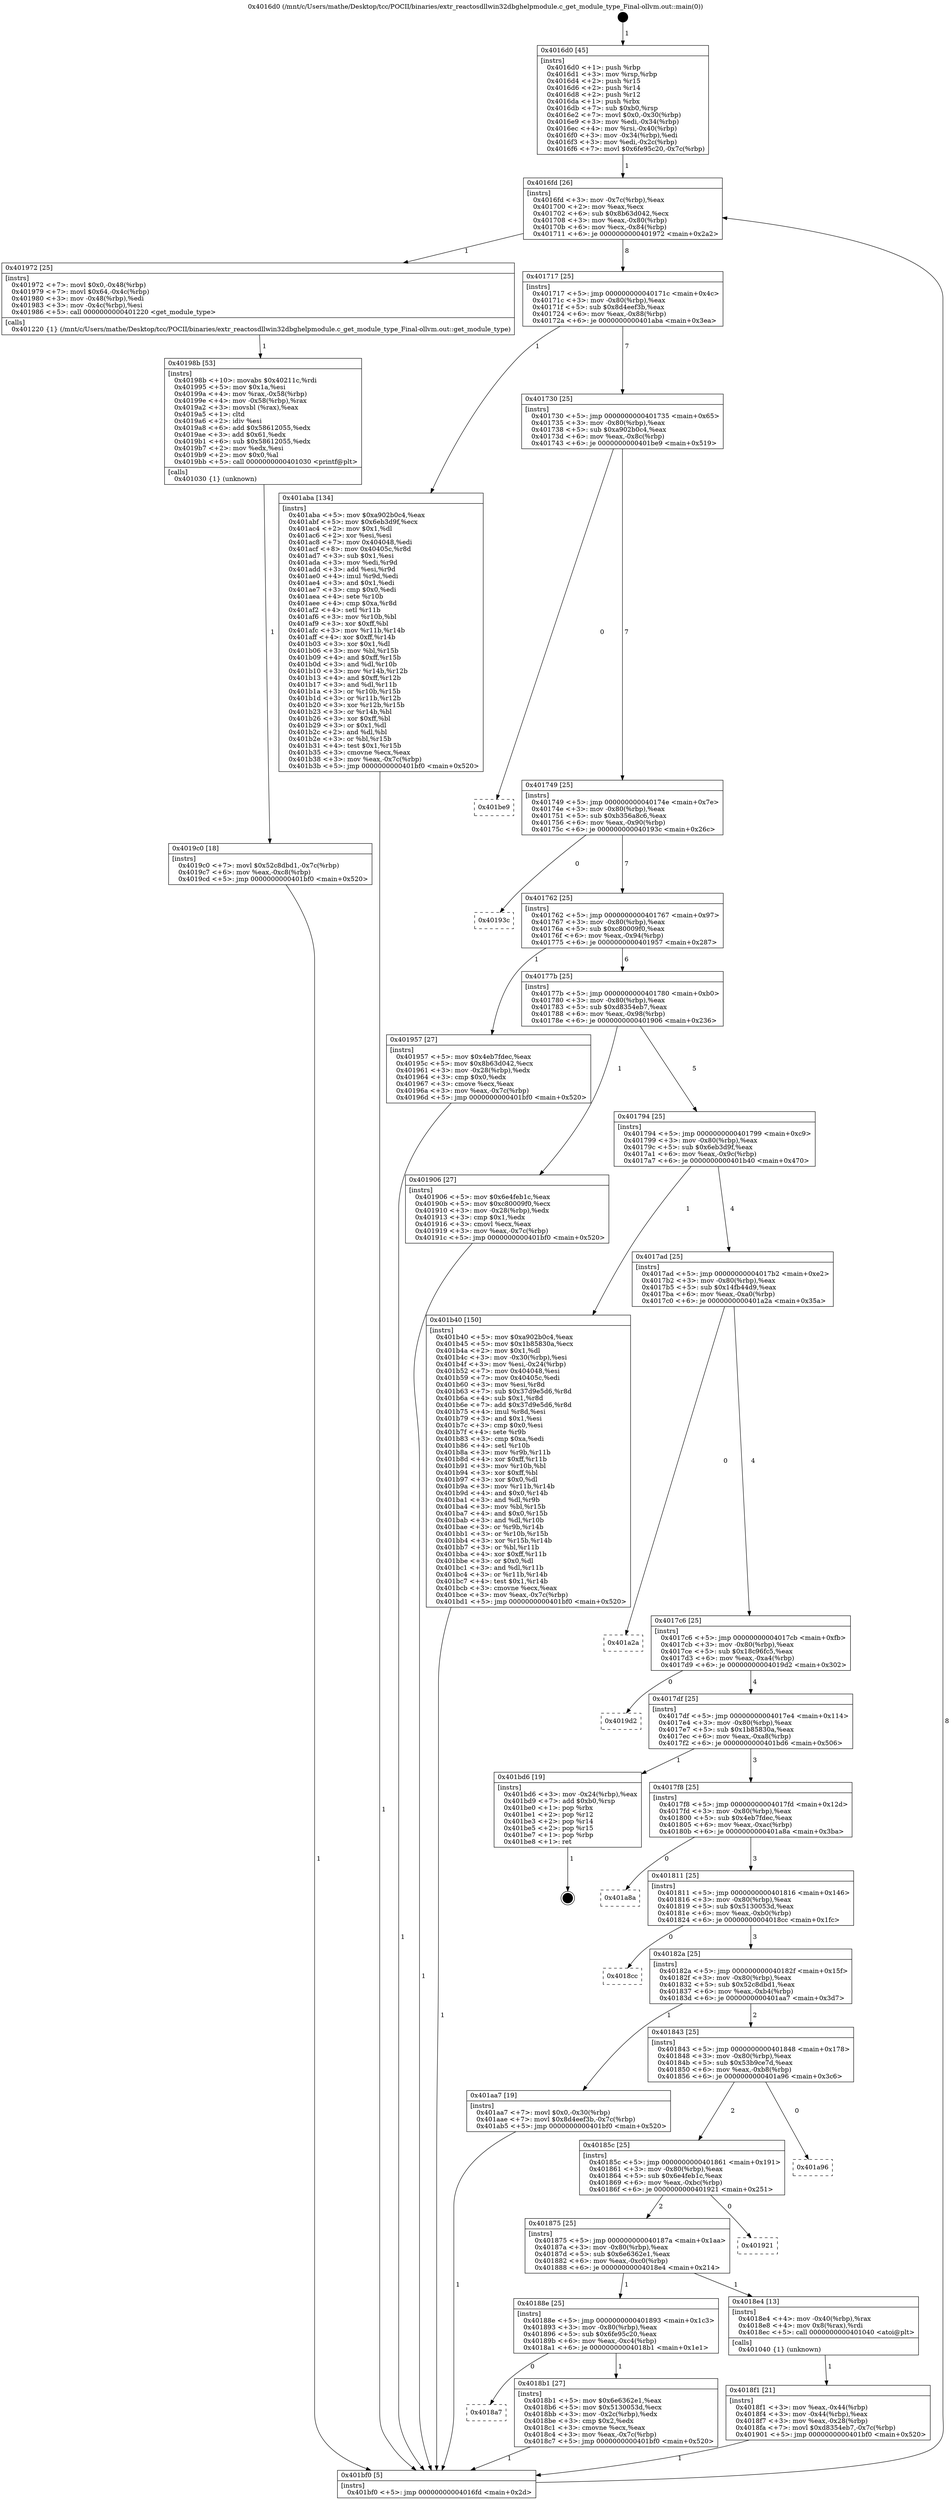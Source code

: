 digraph "0x4016d0" {
  label = "0x4016d0 (/mnt/c/Users/mathe/Desktop/tcc/POCII/binaries/extr_reactosdllwin32dbghelpmodule.c_get_module_type_Final-ollvm.out::main(0))"
  labelloc = "t"
  node[shape=record]

  Entry [label="",width=0.3,height=0.3,shape=circle,fillcolor=black,style=filled]
  "0x4016fd" [label="{
     0x4016fd [26]\l
     | [instrs]\l
     &nbsp;&nbsp;0x4016fd \<+3\>: mov -0x7c(%rbp),%eax\l
     &nbsp;&nbsp;0x401700 \<+2\>: mov %eax,%ecx\l
     &nbsp;&nbsp;0x401702 \<+6\>: sub $0x8b63d042,%ecx\l
     &nbsp;&nbsp;0x401708 \<+3\>: mov %eax,-0x80(%rbp)\l
     &nbsp;&nbsp;0x40170b \<+6\>: mov %ecx,-0x84(%rbp)\l
     &nbsp;&nbsp;0x401711 \<+6\>: je 0000000000401972 \<main+0x2a2\>\l
  }"]
  "0x401972" [label="{
     0x401972 [25]\l
     | [instrs]\l
     &nbsp;&nbsp;0x401972 \<+7\>: movl $0x0,-0x48(%rbp)\l
     &nbsp;&nbsp;0x401979 \<+7\>: movl $0x64,-0x4c(%rbp)\l
     &nbsp;&nbsp;0x401980 \<+3\>: mov -0x48(%rbp),%edi\l
     &nbsp;&nbsp;0x401983 \<+3\>: mov -0x4c(%rbp),%esi\l
     &nbsp;&nbsp;0x401986 \<+5\>: call 0000000000401220 \<get_module_type\>\l
     | [calls]\l
     &nbsp;&nbsp;0x401220 \{1\} (/mnt/c/Users/mathe/Desktop/tcc/POCII/binaries/extr_reactosdllwin32dbghelpmodule.c_get_module_type_Final-ollvm.out::get_module_type)\l
  }"]
  "0x401717" [label="{
     0x401717 [25]\l
     | [instrs]\l
     &nbsp;&nbsp;0x401717 \<+5\>: jmp 000000000040171c \<main+0x4c\>\l
     &nbsp;&nbsp;0x40171c \<+3\>: mov -0x80(%rbp),%eax\l
     &nbsp;&nbsp;0x40171f \<+5\>: sub $0x8d4eef3b,%eax\l
     &nbsp;&nbsp;0x401724 \<+6\>: mov %eax,-0x88(%rbp)\l
     &nbsp;&nbsp;0x40172a \<+6\>: je 0000000000401aba \<main+0x3ea\>\l
  }"]
  Exit [label="",width=0.3,height=0.3,shape=circle,fillcolor=black,style=filled,peripheries=2]
  "0x401aba" [label="{
     0x401aba [134]\l
     | [instrs]\l
     &nbsp;&nbsp;0x401aba \<+5\>: mov $0xa902b0c4,%eax\l
     &nbsp;&nbsp;0x401abf \<+5\>: mov $0x6eb3d9f,%ecx\l
     &nbsp;&nbsp;0x401ac4 \<+2\>: mov $0x1,%dl\l
     &nbsp;&nbsp;0x401ac6 \<+2\>: xor %esi,%esi\l
     &nbsp;&nbsp;0x401ac8 \<+7\>: mov 0x404048,%edi\l
     &nbsp;&nbsp;0x401acf \<+8\>: mov 0x40405c,%r8d\l
     &nbsp;&nbsp;0x401ad7 \<+3\>: sub $0x1,%esi\l
     &nbsp;&nbsp;0x401ada \<+3\>: mov %edi,%r9d\l
     &nbsp;&nbsp;0x401add \<+3\>: add %esi,%r9d\l
     &nbsp;&nbsp;0x401ae0 \<+4\>: imul %r9d,%edi\l
     &nbsp;&nbsp;0x401ae4 \<+3\>: and $0x1,%edi\l
     &nbsp;&nbsp;0x401ae7 \<+3\>: cmp $0x0,%edi\l
     &nbsp;&nbsp;0x401aea \<+4\>: sete %r10b\l
     &nbsp;&nbsp;0x401aee \<+4\>: cmp $0xa,%r8d\l
     &nbsp;&nbsp;0x401af2 \<+4\>: setl %r11b\l
     &nbsp;&nbsp;0x401af6 \<+3\>: mov %r10b,%bl\l
     &nbsp;&nbsp;0x401af9 \<+3\>: xor $0xff,%bl\l
     &nbsp;&nbsp;0x401afc \<+3\>: mov %r11b,%r14b\l
     &nbsp;&nbsp;0x401aff \<+4\>: xor $0xff,%r14b\l
     &nbsp;&nbsp;0x401b03 \<+3\>: xor $0x1,%dl\l
     &nbsp;&nbsp;0x401b06 \<+3\>: mov %bl,%r15b\l
     &nbsp;&nbsp;0x401b09 \<+4\>: and $0xff,%r15b\l
     &nbsp;&nbsp;0x401b0d \<+3\>: and %dl,%r10b\l
     &nbsp;&nbsp;0x401b10 \<+3\>: mov %r14b,%r12b\l
     &nbsp;&nbsp;0x401b13 \<+4\>: and $0xff,%r12b\l
     &nbsp;&nbsp;0x401b17 \<+3\>: and %dl,%r11b\l
     &nbsp;&nbsp;0x401b1a \<+3\>: or %r10b,%r15b\l
     &nbsp;&nbsp;0x401b1d \<+3\>: or %r11b,%r12b\l
     &nbsp;&nbsp;0x401b20 \<+3\>: xor %r12b,%r15b\l
     &nbsp;&nbsp;0x401b23 \<+3\>: or %r14b,%bl\l
     &nbsp;&nbsp;0x401b26 \<+3\>: xor $0xff,%bl\l
     &nbsp;&nbsp;0x401b29 \<+3\>: or $0x1,%dl\l
     &nbsp;&nbsp;0x401b2c \<+2\>: and %dl,%bl\l
     &nbsp;&nbsp;0x401b2e \<+3\>: or %bl,%r15b\l
     &nbsp;&nbsp;0x401b31 \<+4\>: test $0x1,%r15b\l
     &nbsp;&nbsp;0x401b35 \<+3\>: cmovne %ecx,%eax\l
     &nbsp;&nbsp;0x401b38 \<+3\>: mov %eax,-0x7c(%rbp)\l
     &nbsp;&nbsp;0x401b3b \<+5\>: jmp 0000000000401bf0 \<main+0x520\>\l
  }"]
  "0x401730" [label="{
     0x401730 [25]\l
     | [instrs]\l
     &nbsp;&nbsp;0x401730 \<+5\>: jmp 0000000000401735 \<main+0x65\>\l
     &nbsp;&nbsp;0x401735 \<+3\>: mov -0x80(%rbp),%eax\l
     &nbsp;&nbsp;0x401738 \<+5\>: sub $0xa902b0c4,%eax\l
     &nbsp;&nbsp;0x40173d \<+6\>: mov %eax,-0x8c(%rbp)\l
     &nbsp;&nbsp;0x401743 \<+6\>: je 0000000000401be9 \<main+0x519\>\l
  }"]
  "0x4019c0" [label="{
     0x4019c0 [18]\l
     | [instrs]\l
     &nbsp;&nbsp;0x4019c0 \<+7\>: movl $0x52c8dbd1,-0x7c(%rbp)\l
     &nbsp;&nbsp;0x4019c7 \<+6\>: mov %eax,-0xc8(%rbp)\l
     &nbsp;&nbsp;0x4019cd \<+5\>: jmp 0000000000401bf0 \<main+0x520\>\l
  }"]
  "0x401be9" [label="{
     0x401be9\l
  }", style=dashed]
  "0x401749" [label="{
     0x401749 [25]\l
     | [instrs]\l
     &nbsp;&nbsp;0x401749 \<+5\>: jmp 000000000040174e \<main+0x7e\>\l
     &nbsp;&nbsp;0x40174e \<+3\>: mov -0x80(%rbp),%eax\l
     &nbsp;&nbsp;0x401751 \<+5\>: sub $0xb356a8c6,%eax\l
     &nbsp;&nbsp;0x401756 \<+6\>: mov %eax,-0x90(%rbp)\l
     &nbsp;&nbsp;0x40175c \<+6\>: je 000000000040193c \<main+0x26c\>\l
  }"]
  "0x40198b" [label="{
     0x40198b [53]\l
     | [instrs]\l
     &nbsp;&nbsp;0x40198b \<+10\>: movabs $0x40211c,%rdi\l
     &nbsp;&nbsp;0x401995 \<+5\>: mov $0x1a,%esi\l
     &nbsp;&nbsp;0x40199a \<+4\>: mov %rax,-0x58(%rbp)\l
     &nbsp;&nbsp;0x40199e \<+4\>: mov -0x58(%rbp),%rax\l
     &nbsp;&nbsp;0x4019a2 \<+3\>: movsbl (%rax),%eax\l
     &nbsp;&nbsp;0x4019a5 \<+1\>: cltd\l
     &nbsp;&nbsp;0x4019a6 \<+2\>: idiv %esi\l
     &nbsp;&nbsp;0x4019a8 \<+6\>: add $0x58612055,%edx\l
     &nbsp;&nbsp;0x4019ae \<+3\>: add $0x61,%edx\l
     &nbsp;&nbsp;0x4019b1 \<+6\>: sub $0x58612055,%edx\l
     &nbsp;&nbsp;0x4019b7 \<+2\>: mov %edx,%esi\l
     &nbsp;&nbsp;0x4019b9 \<+2\>: mov $0x0,%al\l
     &nbsp;&nbsp;0x4019bb \<+5\>: call 0000000000401030 \<printf@plt\>\l
     | [calls]\l
     &nbsp;&nbsp;0x401030 \{1\} (unknown)\l
  }"]
  "0x40193c" [label="{
     0x40193c\l
  }", style=dashed]
  "0x401762" [label="{
     0x401762 [25]\l
     | [instrs]\l
     &nbsp;&nbsp;0x401762 \<+5\>: jmp 0000000000401767 \<main+0x97\>\l
     &nbsp;&nbsp;0x401767 \<+3\>: mov -0x80(%rbp),%eax\l
     &nbsp;&nbsp;0x40176a \<+5\>: sub $0xc80009f0,%eax\l
     &nbsp;&nbsp;0x40176f \<+6\>: mov %eax,-0x94(%rbp)\l
     &nbsp;&nbsp;0x401775 \<+6\>: je 0000000000401957 \<main+0x287\>\l
  }"]
  "0x4018f1" [label="{
     0x4018f1 [21]\l
     | [instrs]\l
     &nbsp;&nbsp;0x4018f1 \<+3\>: mov %eax,-0x44(%rbp)\l
     &nbsp;&nbsp;0x4018f4 \<+3\>: mov -0x44(%rbp),%eax\l
     &nbsp;&nbsp;0x4018f7 \<+3\>: mov %eax,-0x28(%rbp)\l
     &nbsp;&nbsp;0x4018fa \<+7\>: movl $0xd8354eb7,-0x7c(%rbp)\l
     &nbsp;&nbsp;0x401901 \<+5\>: jmp 0000000000401bf0 \<main+0x520\>\l
  }"]
  "0x401957" [label="{
     0x401957 [27]\l
     | [instrs]\l
     &nbsp;&nbsp;0x401957 \<+5\>: mov $0x4eb7fdec,%eax\l
     &nbsp;&nbsp;0x40195c \<+5\>: mov $0x8b63d042,%ecx\l
     &nbsp;&nbsp;0x401961 \<+3\>: mov -0x28(%rbp),%edx\l
     &nbsp;&nbsp;0x401964 \<+3\>: cmp $0x0,%edx\l
     &nbsp;&nbsp;0x401967 \<+3\>: cmove %ecx,%eax\l
     &nbsp;&nbsp;0x40196a \<+3\>: mov %eax,-0x7c(%rbp)\l
     &nbsp;&nbsp;0x40196d \<+5\>: jmp 0000000000401bf0 \<main+0x520\>\l
  }"]
  "0x40177b" [label="{
     0x40177b [25]\l
     | [instrs]\l
     &nbsp;&nbsp;0x40177b \<+5\>: jmp 0000000000401780 \<main+0xb0\>\l
     &nbsp;&nbsp;0x401780 \<+3\>: mov -0x80(%rbp),%eax\l
     &nbsp;&nbsp;0x401783 \<+5\>: sub $0xd8354eb7,%eax\l
     &nbsp;&nbsp;0x401788 \<+6\>: mov %eax,-0x98(%rbp)\l
     &nbsp;&nbsp;0x40178e \<+6\>: je 0000000000401906 \<main+0x236\>\l
  }"]
  "0x4016d0" [label="{
     0x4016d0 [45]\l
     | [instrs]\l
     &nbsp;&nbsp;0x4016d0 \<+1\>: push %rbp\l
     &nbsp;&nbsp;0x4016d1 \<+3\>: mov %rsp,%rbp\l
     &nbsp;&nbsp;0x4016d4 \<+2\>: push %r15\l
     &nbsp;&nbsp;0x4016d6 \<+2\>: push %r14\l
     &nbsp;&nbsp;0x4016d8 \<+2\>: push %r12\l
     &nbsp;&nbsp;0x4016da \<+1\>: push %rbx\l
     &nbsp;&nbsp;0x4016db \<+7\>: sub $0xb0,%rsp\l
     &nbsp;&nbsp;0x4016e2 \<+7\>: movl $0x0,-0x30(%rbp)\l
     &nbsp;&nbsp;0x4016e9 \<+3\>: mov %edi,-0x34(%rbp)\l
     &nbsp;&nbsp;0x4016ec \<+4\>: mov %rsi,-0x40(%rbp)\l
     &nbsp;&nbsp;0x4016f0 \<+3\>: mov -0x34(%rbp),%edi\l
     &nbsp;&nbsp;0x4016f3 \<+3\>: mov %edi,-0x2c(%rbp)\l
     &nbsp;&nbsp;0x4016f6 \<+7\>: movl $0x6fe95c20,-0x7c(%rbp)\l
  }"]
  "0x401906" [label="{
     0x401906 [27]\l
     | [instrs]\l
     &nbsp;&nbsp;0x401906 \<+5\>: mov $0x6e4feb1c,%eax\l
     &nbsp;&nbsp;0x40190b \<+5\>: mov $0xc80009f0,%ecx\l
     &nbsp;&nbsp;0x401910 \<+3\>: mov -0x28(%rbp),%edx\l
     &nbsp;&nbsp;0x401913 \<+3\>: cmp $0x1,%edx\l
     &nbsp;&nbsp;0x401916 \<+3\>: cmovl %ecx,%eax\l
     &nbsp;&nbsp;0x401919 \<+3\>: mov %eax,-0x7c(%rbp)\l
     &nbsp;&nbsp;0x40191c \<+5\>: jmp 0000000000401bf0 \<main+0x520\>\l
  }"]
  "0x401794" [label="{
     0x401794 [25]\l
     | [instrs]\l
     &nbsp;&nbsp;0x401794 \<+5\>: jmp 0000000000401799 \<main+0xc9\>\l
     &nbsp;&nbsp;0x401799 \<+3\>: mov -0x80(%rbp),%eax\l
     &nbsp;&nbsp;0x40179c \<+5\>: sub $0x6eb3d9f,%eax\l
     &nbsp;&nbsp;0x4017a1 \<+6\>: mov %eax,-0x9c(%rbp)\l
     &nbsp;&nbsp;0x4017a7 \<+6\>: je 0000000000401b40 \<main+0x470\>\l
  }"]
  "0x401bf0" [label="{
     0x401bf0 [5]\l
     | [instrs]\l
     &nbsp;&nbsp;0x401bf0 \<+5\>: jmp 00000000004016fd \<main+0x2d\>\l
  }"]
  "0x401b40" [label="{
     0x401b40 [150]\l
     | [instrs]\l
     &nbsp;&nbsp;0x401b40 \<+5\>: mov $0xa902b0c4,%eax\l
     &nbsp;&nbsp;0x401b45 \<+5\>: mov $0x1b85830a,%ecx\l
     &nbsp;&nbsp;0x401b4a \<+2\>: mov $0x1,%dl\l
     &nbsp;&nbsp;0x401b4c \<+3\>: mov -0x30(%rbp),%esi\l
     &nbsp;&nbsp;0x401b4f \<+3\>: mov %esi,-0x24(%rbp)\l
     &nbsp;&nbsp;0x401b52 \<+7\>: mov 0x404048,%esi\l
     &nbsp;&nbsp;0x401b59 \<+7\>: mov 0x40405c,%edi\l
     &nbsp;&nbsp;0x401b60 \<+3\>: mov %esi,%r8d\l
     &nbsp;&nbsp;0x401b63 \<+7\>: sub $0x37d9e5d6,%r8d\l
     &nbsp;&nbsp;0x401b6a \<+4\>: sub $0x1,%r8d\l
     &nbsp;&nbsp;0x401b6e \<+7\>: add $0x37d9e5d6,%r8d\l
     &nbsp;&nbsp;0x401b75 \<+4\>: imul %r8d,%esi\l
     &nbsp;&nbsp;0x401b79 \<+3\>: and $0x1,%esi\l
     &nbsp;&nbsp;0x401b7c \<+3\>: cmp $0x0,%esi\l
     &nbsp;&nbsp;0x401b7f \<+4\>: sete %r9b\l
     &nbsp;&nbsp;0x401b83 \<+3\>: cmp $0xa,%edi\l
     &nbsp;&nbsp;0x401b86 \<+4\>: setl %r10b\l
     &nbsp;&nbsp;0x401b8a \<+3\>: mov %r9b,%r11b\l
     &nbsp;&nbsp;0x401b8d \<+4\>: xor $0xff,%r11b\l
     &nbsp;&nbsp;0x401b91 \<+3\>: mov %r10b,%bl\l
     &nbsp;&nbsp;0x401b94 \<+3\>: xor $0xff,%bl\l
     &nbsp;&nbsp;0x401b97 \<+3\>: xor $0x0,%dl\l
     &nbsp;&nbsp;0x401b9a \<+3\>: mov %r11b,%r14b\l
     &nbsp;&nbsp;0x401b9d \<+4\>: and $0x0,%r14b\l
     &nbsp;&nbsp;0x401ba1 \<+3\>: and %dl,%r9b\l
     &nbsp;&nbsp;0x401ba4 \<+3\>: mov %bl,%r15b\l
     &nbsp;&nbsp;0x401ba7 \<+4\>: and $0x0,%r15b\l
     &nbsp;&nbsp;0x401bab \<+3\>: and %dl,%r10b\l
     &nbsp;&nbsp;0x401bae \<+3\>: or %r9b,%r14b\l
     &nbsp;&nbsp;0x401bb1 \<+3\>: or %r10b,%r15b\l
     &nbsp;&nbsp;0x401bb4 \<+3\>: xor %r15b,%r14b\l
     &nbsp;&nbsp;0x401bb7 \<+3\>: or %bl,%r11b\l
     &nbsp;&nbsp;0x401bba \<+4\>: xor $0xff,%r11b\l
     &nbsp;&nbsp;0x401bbe \<+3\>: or $0x0,%dl\l
     &nbsp;&nbsp;0x401bc1 \<+3\>: and %dl,%r11b\l
     &nbsp;&nbsp;0x401bc4 \<+3\>: or %r11b,%r14b\l
     &nbsp;&nbsp;0x401bc7 \<+4\>: test $0x1,%r14b\l
     &nbsp;&nbsp;0x401bcb \<+3\>: cmovne %ecx,%eax\l
     &nbsp;&nbsp;0x401bce \<+3\>: mov %eax,-0x7c(%rbp)\l
     &nbsp;&nbsp;0x401bd1 \<+5\>: jmp 0000000000401bf0 \<main+0x520\>\l
  }"]
  "0x4017ad" [label="{
     0x4017ad [25]\l
     | [instrs]\l
     &nbsp;&nbsp;0x4017ad \<+5\>: jmp 00000000004017b2 \<main+0xe2\>\l
     &nbsp;&nbsp;0x4017b2 \<+3\>: mov -0x80(%rbp),%eax\l
     &nbsp;&nbsp;0x4017b5 \<+5\>: sub $0x14fb44d9,%eax\l
     &nbsp;&nbsp;0x4017ba \<+6\>: mov %eax,-0xa0(%rbp)\l
     &nbsp;&nbsp;0x4017c0 \<+6\>: je 0000000000401a2a \<main+0x35a\>\l
  }"]
  "0x4018a7" [label="{
     0x4018a7\l
  }", style=dashed]
  "0x401a2a" [label="{
     0x401a2a\l
  }", style=dashed]
  "0x4017c6" [label="{
     0x4017c6 [25]\l
     | [instrs]\l
     &nbsp;&nbsp;0x4017c6 \<+5\>: jmp 00000000004017cb \<main+0xfb\>\l
     &nbsp;&nbsp;0x4017cb \<+3\>: mov -0x80(%rbp),%eax\l
     &nbsp;&nbsp;0x4017ce \<+5\>: sub $0x18c96fc5,%eax\l
     &nbsp;&nbsp;0x4017d3 \<+6\>: mov %eax,-0xa4(%rbp)\l
     &nbsp;&nbsp;0x4017d9 \<+6\>: je 00000000004019d2 \<main+0x302\>\l
  }"]
  "0x4018b1" [label="{
     0x4018b1 [27]\l
     | [instrs]\l
     &nbsp;&nbsp;0x4018b1 \<+5\>: mov $0x6e6362e1,%eax\l
     &nbsp;&nbsp;0x4018b6 \<+5\>: mov $0x5130053d,%ecx\l
     &nbsp;&nbsp;0x4018bb \<+3\>: mov -0x2c(%rbp),%edx\l
     &nbsp;&nbsp;0x4018be \<+3\>: cmp $0x2,%edx\l
     &nbsp;&nbsp;0x4018c1 \<+3\>: cmovne %ecx,%eax\l
     &nbsp;&nbsp;0x4018c4 \<+3\>: mov %eax,-0x7c(%rbp)\l
     &nbsp;&nbsp;0x4018c7 \<+5\>: jmp 0000000000401bf0 \<main+0x520\>\l
  }"]
  "0x4019d2" [label="{
     0x4019d2\l
  }", style=dashed]
  "0x4017df" [label="{
     0x4017df [25]\l
     | [instrs]\l
     &nbsp;&nbsp;0x4017df \<+5\>: jmp 00000000004017e4 \<main+0x114\>\l
     &nbsp;&nbsp;0x4017e4 \<+3\>: mov -0x80(%rbp),%eax\l
     &nbsp;&nbsp;0x4017e7 \<+5\>: sub $0x1b85830a,%eax\l
     &nbsp;&nbsp;0x4017ec \<+6\>: mov %eax,-0xa8(%rbp)\l
     &nbsp;&nbsp;0x4017f2 \<+6\>: je 0000000000401bd6 \<main+0x506\>\l
  }"]
  "0x40188e" [label="{
     0x40188e [25]\l
     | [instrs]\l
     &nbsp;&nbsp;0x40188e \<+5\>: jmp 0000000000401893 \<main+0x1c3\>\l
     &nbsp;&nbsp;0x401893 \<+3\>: mov -0x80(%rbp),%eax\l
     &nbsp;&nbsp;0x401896 \<+5\>: sub $0x6fe95c20,%eax\l
     &nbsp;&nbsp;0x40189b \<+6\>: mov %eax,-0xc4(%rbp)\l
     &nbsp;&nbsp;0x4018a1 \<+6\>: je 00000000004018b1 \<main+0x1e1\>\l
  }"]
  "0x401bd6" [label="{
     0x401bd6 [19]\l
     | [instrs]\l
     &nbsp;&nbsp;0x401bd6 \<+3\>: mov -0x24(%rbp),%eax\l
     &nbsp;&nbsp;0x401bd9 \<+7\>: add $0xb0,%rsp\l
     &nbsp;&nbsp;0x401be0 \<+1\>: pop %rbx\l
     &nbsp;&nbsp;0x401be1 \<+2\>: pop %r12\l
     &nbsp;&nbsp;0x401be3 \<+2\>: pop %r14\l
     &nbsp;&nbsp;0x401be5 \<+2\>: pop %r15\l
     &nbsp;&nbsp;0x401be7 \<+1\>: pop %rbp\l
     &nbsp;&nbsp;0x401be8 \<+1\>: ret\l
  }"]
  "0x4017f8" [label="{
     0x4017f8 [25]\l
     | [instrs]\l
     &nbsp;&nbsp;0x4017f8 \<+5\>: jmp 00000000004017fd \<main+0x12d\>\l
     &nbsp;&nbsp;0x4017fd \<+3\>: mov -0x80(%rbp),%eax\l
     &nbsp;&nbsp;0x401800 \<+5\>: sub $0x4eb7fdec,%eax\l
     &nbsp;&nbsp;0x401805 \<+6\>: mov %eax,-0xac(%rbp)\l
     &nbsp;&nbsp;0x40180b \<+6\>: je 0000000000401a8a \<main+0x3ba\>\l
  }"]
  "0x4018e4" [label="{
     0x4018e4 [13]\l
     | [instrs]\l
     &nbsp;&nbsp;0x4018e4 \<+4\>: mov -0x40(%rbp),%rax\l
     &nbsp;&nbsp;0x4018e8 \<+4\>: mov 0x8(%rax),%rdi\l
     &nbsp;&nbsp;0x4018ec \<+5\>: call 0000000000401040 \<atoi@plt\>\l
     | [calls]\l
     &nbsp;&nbsp;0x401040 \{1\} (unknown)\l
  }"]
  "0x401a8a" [label="{
     0x401a8a\l
  }", style=dashed]
  "0x401811" [label="{
     0x401811 [25]\l
     | [instrs]\l
     &nbsp;&nbsp;0x401811 \<+5\>: jmp 0000000000401816 \<main+0x146\>\l
     &nbsp;&nbsp;0x401816 \<+3\>: mov -0x80(%rbp),%eax\l
     &nbsp;&nbsp;0x401819 \<+5\>: sub $0x5130053d,%eax\l
     &nbsp;&nbsp;0x40181e \<+6\>: mov %eax,-0xb0(%rbp)\l
     &nbsp;&nbsp;0x401824 \<+6\>: je 00000000004018cc \<main+0x1fc\>\l
  }"]
  "0x401875" [label="{
     0x401875 [25]\l
     | [instrs]\l
     &nbsp;&nbsp;0x401875 \<+5\>: jmp 000000000040187a \<main+0x1aa\>\l
     &nbsp;&nbsp;0x40187a \<+3\>: mov -0x80(%rbp),%eax\l
     &nbsp;&nbsp;0x40187d \<+5\>: sub $0x6e6362e1,%eax\l
     &nbsp;&nbsp;0x401882 \<+6\>: mov %eax,-0xc0(%rbp)\l
     &nbsp;&nbsp;0x401888 \<+6\>: je 00000000004018e4 \<main+0x214\>\l
  }"]
  "0x4018cc" [label="{
     0x4018cc\l
  }", style=dashed]
  "0x40182a" [label="{
     0x40182a [25]\l
     | [instrs]\l
     &nbsp;&nbsp;0x40182a \<+5\>: jmp 000000000040182f \<main+0x15f\>\l
     &nbsp;&nbsp;0x40182f \<+3\>: mov -0x80(%rbp),%eax\l
     &nbsp;&nbsp;0x401832 \<+5\>: sub $0x52c8dbd1,%eax\l
     &nbsp;&nbsp;0x401837 \<+6\>: mov %eax,-0xb4(%rbp)\l
     &nbsp;&nbsp;0x40183d \<+6\>: je 0000000000401aa7 \<main+0x3d7\>\l
  }"]
  "0x401921" [label="{
     0x401921\l
  }", style=dashed]
  "0x401aa7" [label="{
     0x401aa7 [19]\l
     | [instrs]\l
     &nbsp;&nbsp;0x401aa7 \<+7\>: movl $0x0,-0x30(%rbp)\l
     &nbsp;&nbsp;0x401aae \<+7\>: movl $0x8d4eef3b,-0x7c(%rbp)\l
     &nbsp;&nbsp;0x401ab5 \<+5\>: jmp 0000000000401bf0 \<main+0x520\>\l
  }"]
  "0x401843" [label="{
     0x401843 [25]\l
     | [instrs]\l
     &nbsp;&nbsp;0x401843 \<+5\>: jmp 0000000000401848 \<main+0x178\>\l
     &nbsp;&nbsp;0x401848 \<+3\>: mov -0x80(%rbp),%eax\l
     &nbsp;&nbsp;0x40184b \<+5\>: sub $0x53b9ce7d,%eax\l
     &nbsp;&nbsp;0x401850 \<+6\>: mov %eax,-0xb8(%rbp)\l
     &nbsp;&nbsp;0x401856 \<+6\>: je 0000000000401a96 \<main+0x3c6\>\l
  }"]
  "0x40185c" [label="{
     0x40185c [25]\l
     | [instrs]\l
     &nbsp;&nbsp;0x40185c \<+5\>: jmp 0000000000401861 \<main+0x191\>\l
     &nbsp;&nbsp;0x401861 \<+3\>: mov -0x80(%rbp),%eax\l
     &nbsp;&nbsp;0x401864 \<+5\>: sub $0x6e4feb1c,%eax\l
     &nbsp;&nbsp;0x401869 \<+6\>: mov %eax,-0xbc(%rbp)\l
     &nbsp;&nbsp;0x40186f \<+6\>: je 0000000000401921 \<main+0x251\>\l
  }"]
  "0x401a96" [label="{
     0x401a96\l
  }", style=dashed]
  Entry -> "0x4016d0" [label=" 1"]
  "0x4016fd" -> "0x401972" [label=" 1"]
  "0x4016fd" -> "0x401717" [label=" 8"]
  "0x401bd6" -> Exit [label=" 1"]
  "0x401717" -> "0x401aba" [label=" 1"]
  "0x401717" -> "0x401730" [label=" 7"]
  "0x401b40" -> "0x401bf0" [label=" 1"]
  "0x401730" -> "0x401be9" [label=" 0"]
  "0x401730" -> "0x401749" [label=" 7"]
  "0x401aba" -> "0x401bf0" [label=" 1"]
  "0x401749" -> "0x40193c" [label=" 0"]
  "0x401749" -> "0x401762" [label=" 7"]
  "0x401aa7" -> "0x401bf0" [label=" 1"]
  "0x401762" -> "0x401957" [label=" 1"]
  "0x401762" -> "0x40177b" [label=" 6"]
  "0x4019c0" -> "0x401bf0" [label=" 1"]
  "0x40177b" -> "0x401906" [label=" 1"]
  "0x40177b" -> "0x401794" [label=" 5"]
  "0x40198b" -> "0x4019c0" [label=" 1"]
  "0x401794" -> "0x401b40" [label=" 1"]
  "0x401794" -> "0x4017ad" [label=" 4"]
  "0x401972" -> "0x40198b" [label=" 1"]
  "0x4017ad" -> "0x401a2a" [label=" 0"]
  "0x4017ad" -> "0x4017c6" [label=" 4"]
  "0x401957" -> "0x401bf0" [label=" 1"]
  "0x4017c6" -> "0x4019d2" [label=" 0"]
  "0x4017c6" -> "0x4017df" [label=" 4"]
  "0x401906" -> "0x401bf0" [label=" 1"]
  "0x4017df" -> "0x401bd6" [label=" 1"]
  "0x4017df" -> "0x4017f8" [label=" 3"]
  "0x4018e4" -> "0x4018f1" [label=" 1"]
  "0x4017f8" -> "0x401a8a" [label=" 0"]
  "0x4017f8" -> "0x401811" [label=" 3"]
  "0x401bf0" -> "0x4016fd" [label=" 8"]
  "0x401811" -> "0x4018cc" [label=" 0"]
  "0x401811" -> "0x40182a" [label=" 3"]
  "0x4018b1" -> "0x401bf0" [label=" 1"]
  "0x40182a" -> "0x401aa7" [label=" 1"]
  "0x40182a" -> "0x401843" [label=" 2"]
  "0x40188e" -> "0x4018a7" [label=" 0"]
  "0x401843" -> "0x401a96" [label=" 0"]
  "0x401843" -> "0x40185c" [label=" 2"]
  "0x40188e" -> "0x4018b1" [label=" 1"]
  "0x40185c" -> "0x401921" [label=" 0"]
  "0x40185c" -> "0x401875" [label=" 2"]
  "0x4016d0" -> "0x4016fd" [label=" 1"]
  "0x401875" -> "0x4018e4" [label=" 1"]
  "0x401875" -> "0x40188e" [label=" 1"]
  "0x4018f1" -> "0x401bf0" [label=" 1"]
}
